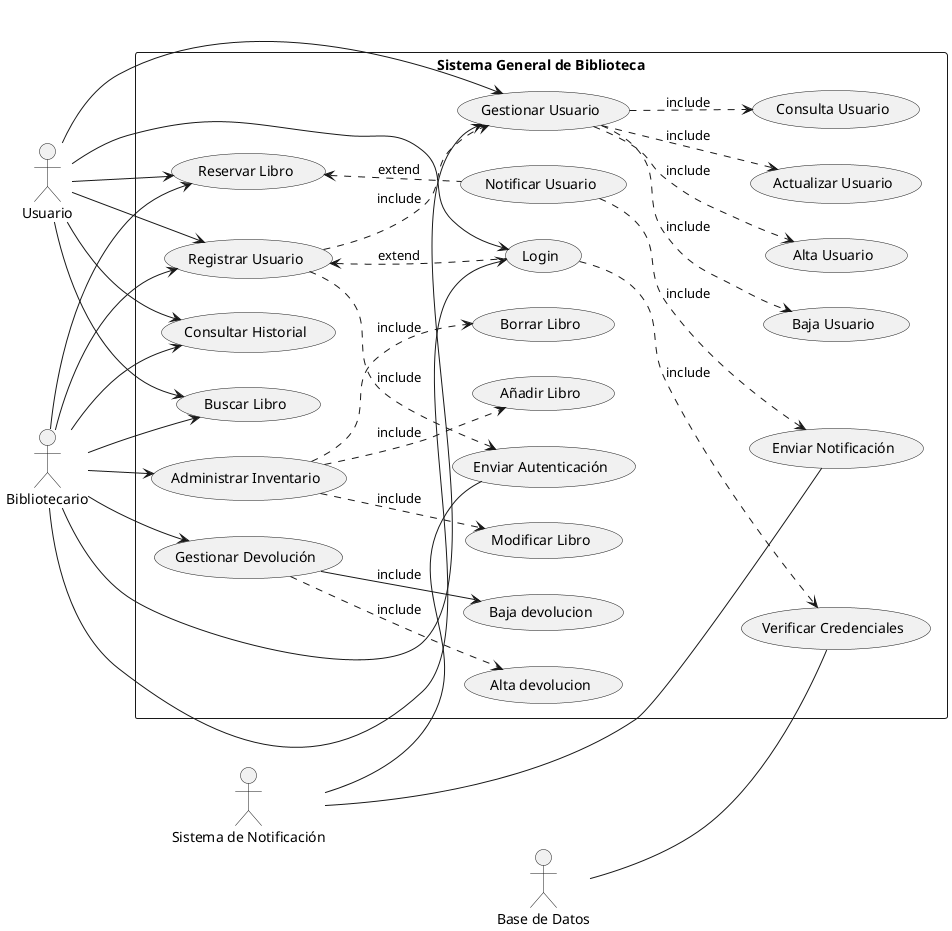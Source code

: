 @startuml Sistema-Bibliotecario-Funcionales
left to right direction

actor Usuario
actor Bibliotecario
actor "Sistema de Notificación"
actor "Base de Datos"

rectangle "Sistema General de Biblioteca" {
    usecase "Registrar Usuario" as CU1
    usecase "Login" as CU2
    usecase "Verificar Credenciales" as CU3
    usecase "Gestionar Usuario" as CU4
    usecase "Buscar Libro" as CU5
    usecase "Reservar Libro" as CU6
    usecase "Notificar Usuario" as CU7
    usecase "Enviar Notificación" as CU8
    usecase "Consultar Historial" as CU9
    usecase "Administrar Inventario" as CU10
    usecase "Añadir Libro" as CU11
    usecase "Borrar Libro" as CU12
    usecase "Modificar Libro" as CU13
    usecase "Gestionar Devolución" as CU14
    usecase "Enviar Autenticación" as CU15

    usecase "Alta devolucion" as altaDev
    usecase "Baja devolucion" as bajaDev
    ' usecase "Modificar devolucion" as alta

    usecase "Baja Usuario" as bajaUser
    usecase "Alta Usuario" as altaUser
    usecase "Actualizar Usuario" as actualizarUser
    usecase "Consulta Usuario" as consultaUser

}

Usuario --> CU1
Usuario --> CU2
Usuario --> CU4
Usuario --> CU5
Usuario --> CU6
Usuario --> CU9

CU2 -.> CU3 : include
CU6 <-. CU7 : extend
CU7 -.> CU8 : include

Bibliotecario --> CU1
Bibliotecario --> CU2
Bibliotecario --> CU4
Bibliotecario --> CU5
Bibliotecario --> CU6
Bibliotecario --> CU9
Bibliotecario --> CU10

CU10 -.> CU11 : include
CU10 -.> CU12 : include
CU10 -.> CU13 : include
CU1 <-. CU2 : extend

Bibliotecario --> CU14

"Sistema de Notificación" -- CU8
"Sistema de Notificación" -- CU15

CU1 -.> CU15 : include
CU1 .-> CU4 : include

"Base de Datos" -- CU3

' Gestionar devoluciones
CU14 .-> altaDev : include
CU14 --> bajaDev : include

' gestionar usuario
CU4 .-> bajaUser : include
CU4 .-> altaUser : include
CU4 .-> actualizarUser : include
CU4 .-> consultaUser : include

@enduml